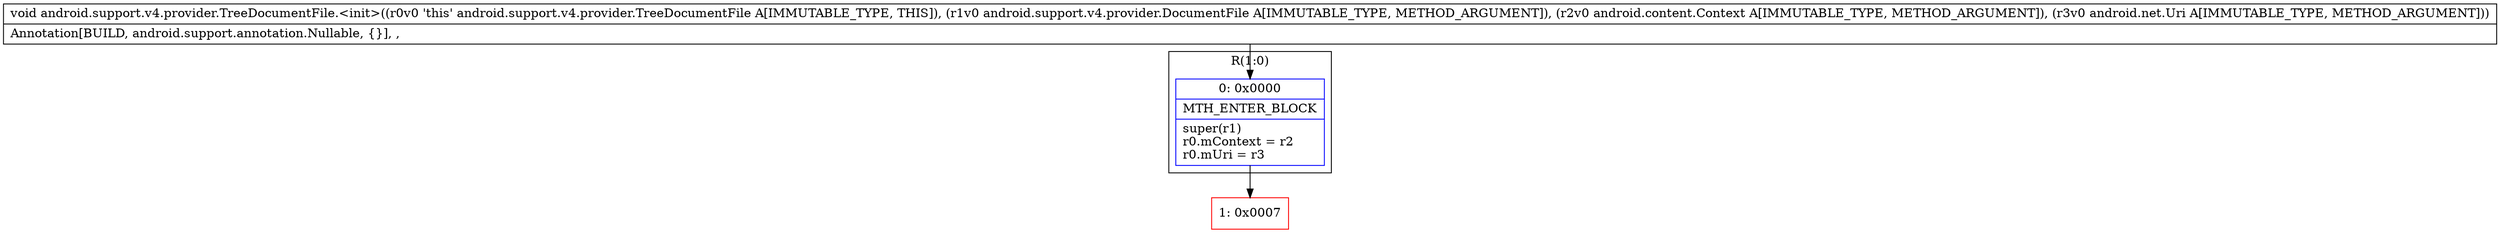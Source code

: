 digraph "CFG forandroid.support.v4.provider.TreeDocumentFile.\<init\>(Landroid\/support\/v4\/provider\/DocumentFile;Landroid\/content\/Context;Landroid\/net\/Uri;)V" {
subgraph cluster_Region_208253854 {
label = "R(1:0)";
node [shape=record,color=blue];
Node_0 [shape=record,label="{0\:\ 0x0000|MTH_ENTER_BLOCK\l|super(r1)\lr0.mContext = r2\lr0.mUri = r3\l}"];
}
Node_1 [shape=record,color=red,label="{1\:\ 0x0007}"];
MethodNode[shape=record,label="{void android.support.v4.provider.TreeDocumentFile.\<init\>((r0v0 'this' android.support.v4.provider.TreeDocumentFile A[IMMUTABLE_TYPE, THIS]), (r1v0 android.support.v4.provider.DocumentFile A[IMMUTABLE_TYPE, METHOD_ARGUMENT]), (r2v0 android.content.Context A[IMMUTABLE_TYPE, METHOD_ARGUMENT]), (r3v0 android.net.Uri A[IMMUTABLE_TYPE, METHOD_ARGUMENT]))  | Annotation[BUILD, android.support.annotation.Nullable, \{\}], , \l}"];
MethodNode -> Node_0;
Node_0 -> Node_1;
}

